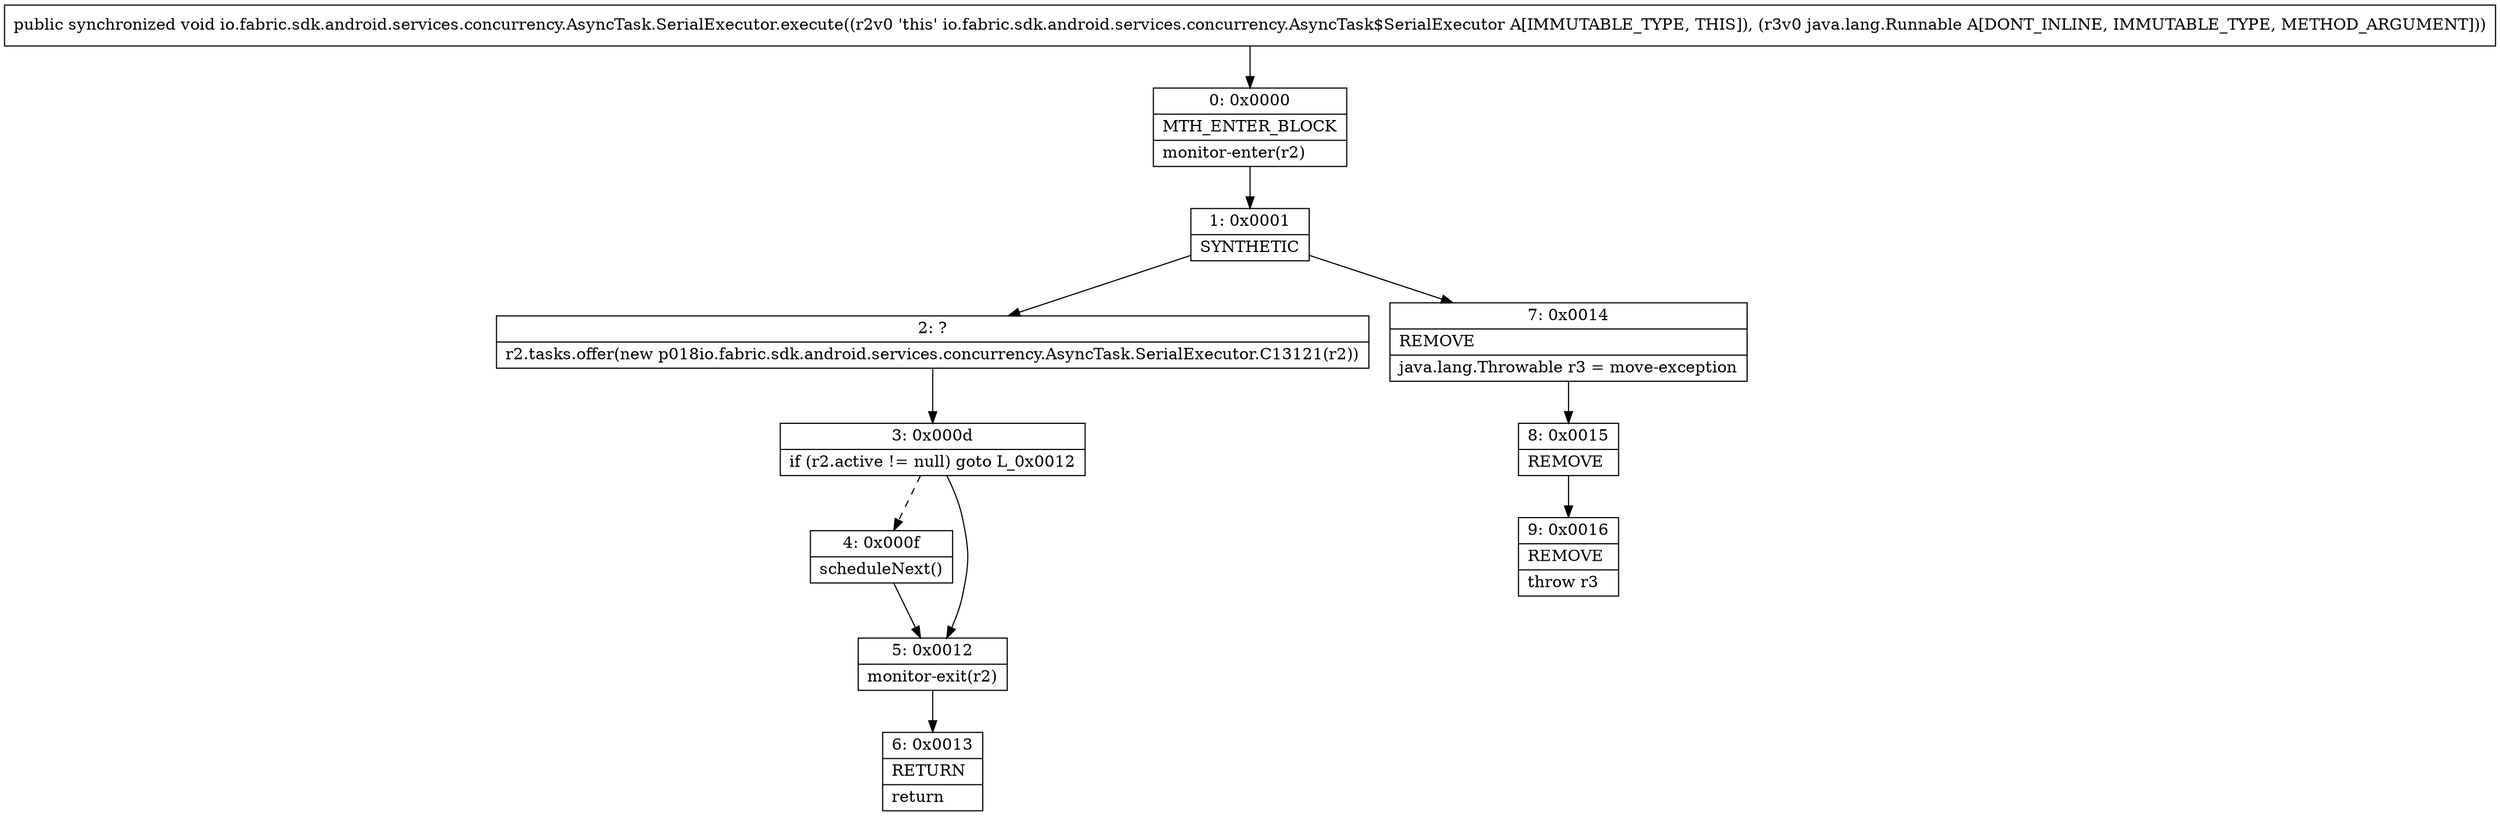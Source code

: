 digraph "CFG forio.fabric.sdk.android.services.concurrency.AsyncTask.SerialExecutor.execute(Ljava\/lang\/Runnable;)V" {
Node_0 [shape=record,label="{0\:\ 0x0000|MTH_ENTER_BLOCK\l|monitor\-enter(r2)\l}"];
Node_1 [shape=record,label="{1\:\ 0x0001|SYNTHETIC\l}"];
Node_2 [shape=record,label="{2\:\ ?|r2.tasks.offer(new p018io.fabric.sdk.android.services.concurrency.AsyncTask.SerialExecutor.C13121(r2))\l}"];
Node_3 [shape=record,label="{3\:\ 0x000d|if (r2.active != null) goto L_0x0012\l}"];
Node_4 [shape=record,label="{4\:\ 0x000f|scheduleNext()\l}"];
Node_5 [shape=record,label="{5\:\ 0x0012|monitor\-exit(r2)\l}"];
Node_6 [shape=record,label="{6\:\ 0x0013|RETURN\l|return\l}"];
Node_7 [shape=record,label="{7\:\ 0x0014|REMOVE\l|java.lang.Throwable r3 = move\-exception\l}"];
Node_8 [shape=record,label="{8\:\ 0x0015|REMOVE\l}"];
Node_9 [shape=record,label="{9\:\ 0x0016|REMOVE\l|throw r3\l}"];
MethodNode[shape=record,label="{public synchronized void io.fabric.sdk.android.services.concurrency.AsyncTask.SerialExecutor.execute((r2v0 'this' io.fabric.sdk.android.services.concurrency.AsyncTask$SerialExecutor A[IMMUTABLE_TYPE, THIS]), (r3v0 java.lang.Runnable A[DONT_INLINE, IMMUTABLE_TYPE, METHOD_ARGUMENT])) }"];
MethodNode -> Node_0;
Node_0 -> Node_1;
Node_1 -> Node_2;
Node_1 -> Node_7;
Node_2 -> Node_3;
Node_3 -> Node_4[style=dashed];
Node_3 -> Node_5;
Node_4 -> Node_5;
Node_5 -> Node_6;
Node_7 -> Node_8;
Node_8 -> Node_9;
}

